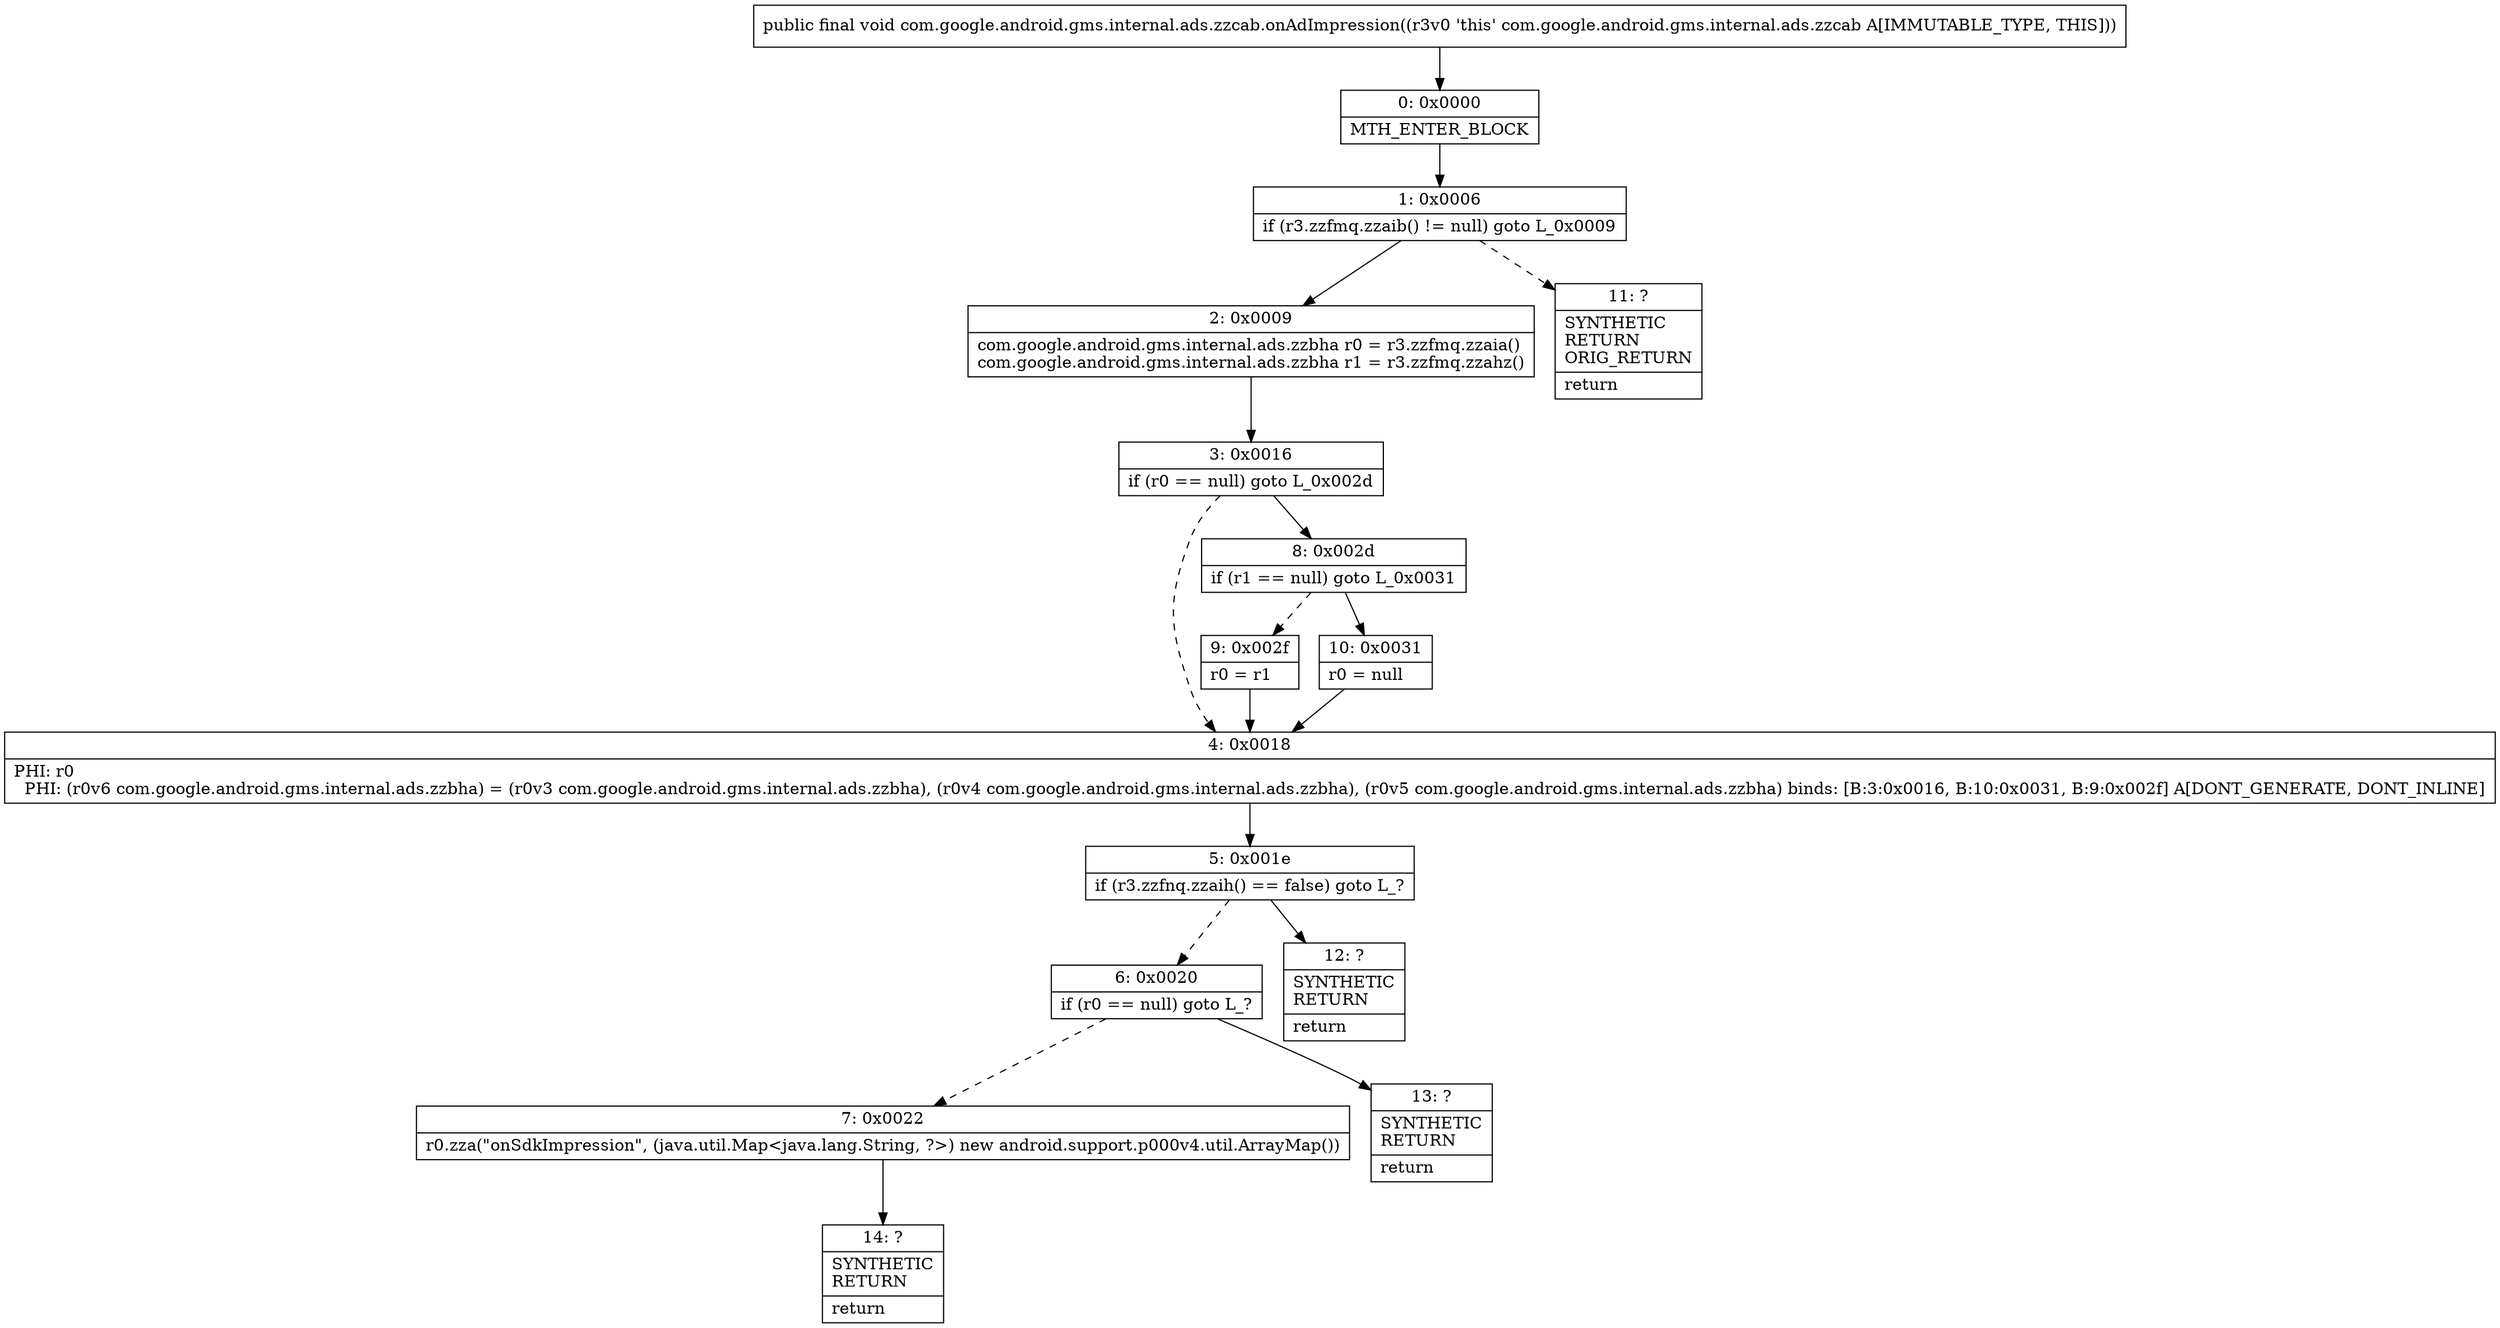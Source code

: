 digraph "CFG forcom.google.android.gms.internal.ads.zzcab.onAdImpression()V" {
Node_0 [shape=record,label="{0\:\ 0x0000|MTH_ENTER_BLOCK\l}"];
Node_1 [shape=record,label="{1\:\ 0x0006|if (r3.zzfmq.zzaib() != null) goto L_0x0009\l}"];
Node_2 [shape=record,label="{2\:\ 0x0009|com.google.android.gms.internal.ads.zzbha r0 = r3.zzfmq.zzaia()\lcom.google.android.gms.internal.ads.zzbha r1 = r3.zzfmq.zzahz()\l}"];
Node_3 [shape=record,label="{3\:\ 0x0016|if (r0 == null) goto L_0x002d\l}"];
Node_4 [shape=record,label="{4\:\ 0x0018|PHI: r0 \l  PHI: (r0v6 com.google.android.gms.internal.ads.zzbha) = (r0v3 com.google.android.gms.internal.ads.zzbha), (r0v4 com.google.android.gms.internal.ads.zzbha), (r0v5 com.google.android.gms.internal.ads.zzbha) binds: [B:3:0x0016, B:10:0x0031, B:9:0x002f] A[DONT_GENERATE, DONT_INLINE]\l}"];
Node_5 [shape=record,label="{5\:\ 0x001e|if (r3.zzfnq.zzaih() == false) goto L_?\l}"];
Node_6 [shape=record,label="{6\:\ 0x0020|if (r0 == null) goto L_?\l}"];
Node_7 [shape=record,label="{7\:\ 0x0022|r0.zza(\"onSdkImpression\", (java.util.Map\<java.lang.String, ?\>) new android.support.p000v4.util.ArrayMap())\l}"];
Node_8 [shape=record,label="{8\:\ 0x002d|if (r1 == null) goto L_0x0031\l}"];
Node_9 [shape=record,label="{9\:\ 0x002f|r0 = r1\l}"];
Node_10 [shape=record,label="{10\:\ 0x0031|r0 = null\l}"];
Node_11 [shape=record,label="{11\:\ ?|SYNTHETIC\lRETURN\lORIG_RETURN\l|return\l}"];
Node_12 [shape=record,label="{12\:\ ?|SYNTHETIC\lRETURN\l|return\l}"];
Node_13 [shape=record,label="{13\:\ ?|SYNTHETIC\lRETURN\l|return\l}"];
Node_14 [shape=record,label="{14\:\ ?|SYNTHETIC\lRETURN\l|return\l}"];
MethodNode[shape=record,label="{public final void com.google.android.gms.internal.ads.zzcab.onAdImpression((r3v0 'this' com.google.android.gms.internal.ads.zzcab A[IMMUTABLE_TYPE, THIS])) }"];
MethodNode -> Node_0;
Node_0 -> Node_1;
Node_1 -> Node_2;
Node_1 -> Node_11[style=dashed];
Node_2 -> Node_3;
Node_3 -> Node_4[style=dashed];
Node_3 -> Node_8;
Node_4 -> Node_5;
Node_5 -> Node_6[style=dashed];
Node_5 -> Node_12;
Node_6 -> Node_7[style=dashed];
Node_6 -> Node_13;
Node_7 -> Node_14;
Node_8 -> Node_9[style=dashed];
Node_8 -> Node_10;
Node_9 -> Node_4;
Node_10 -> Node_4;
}

